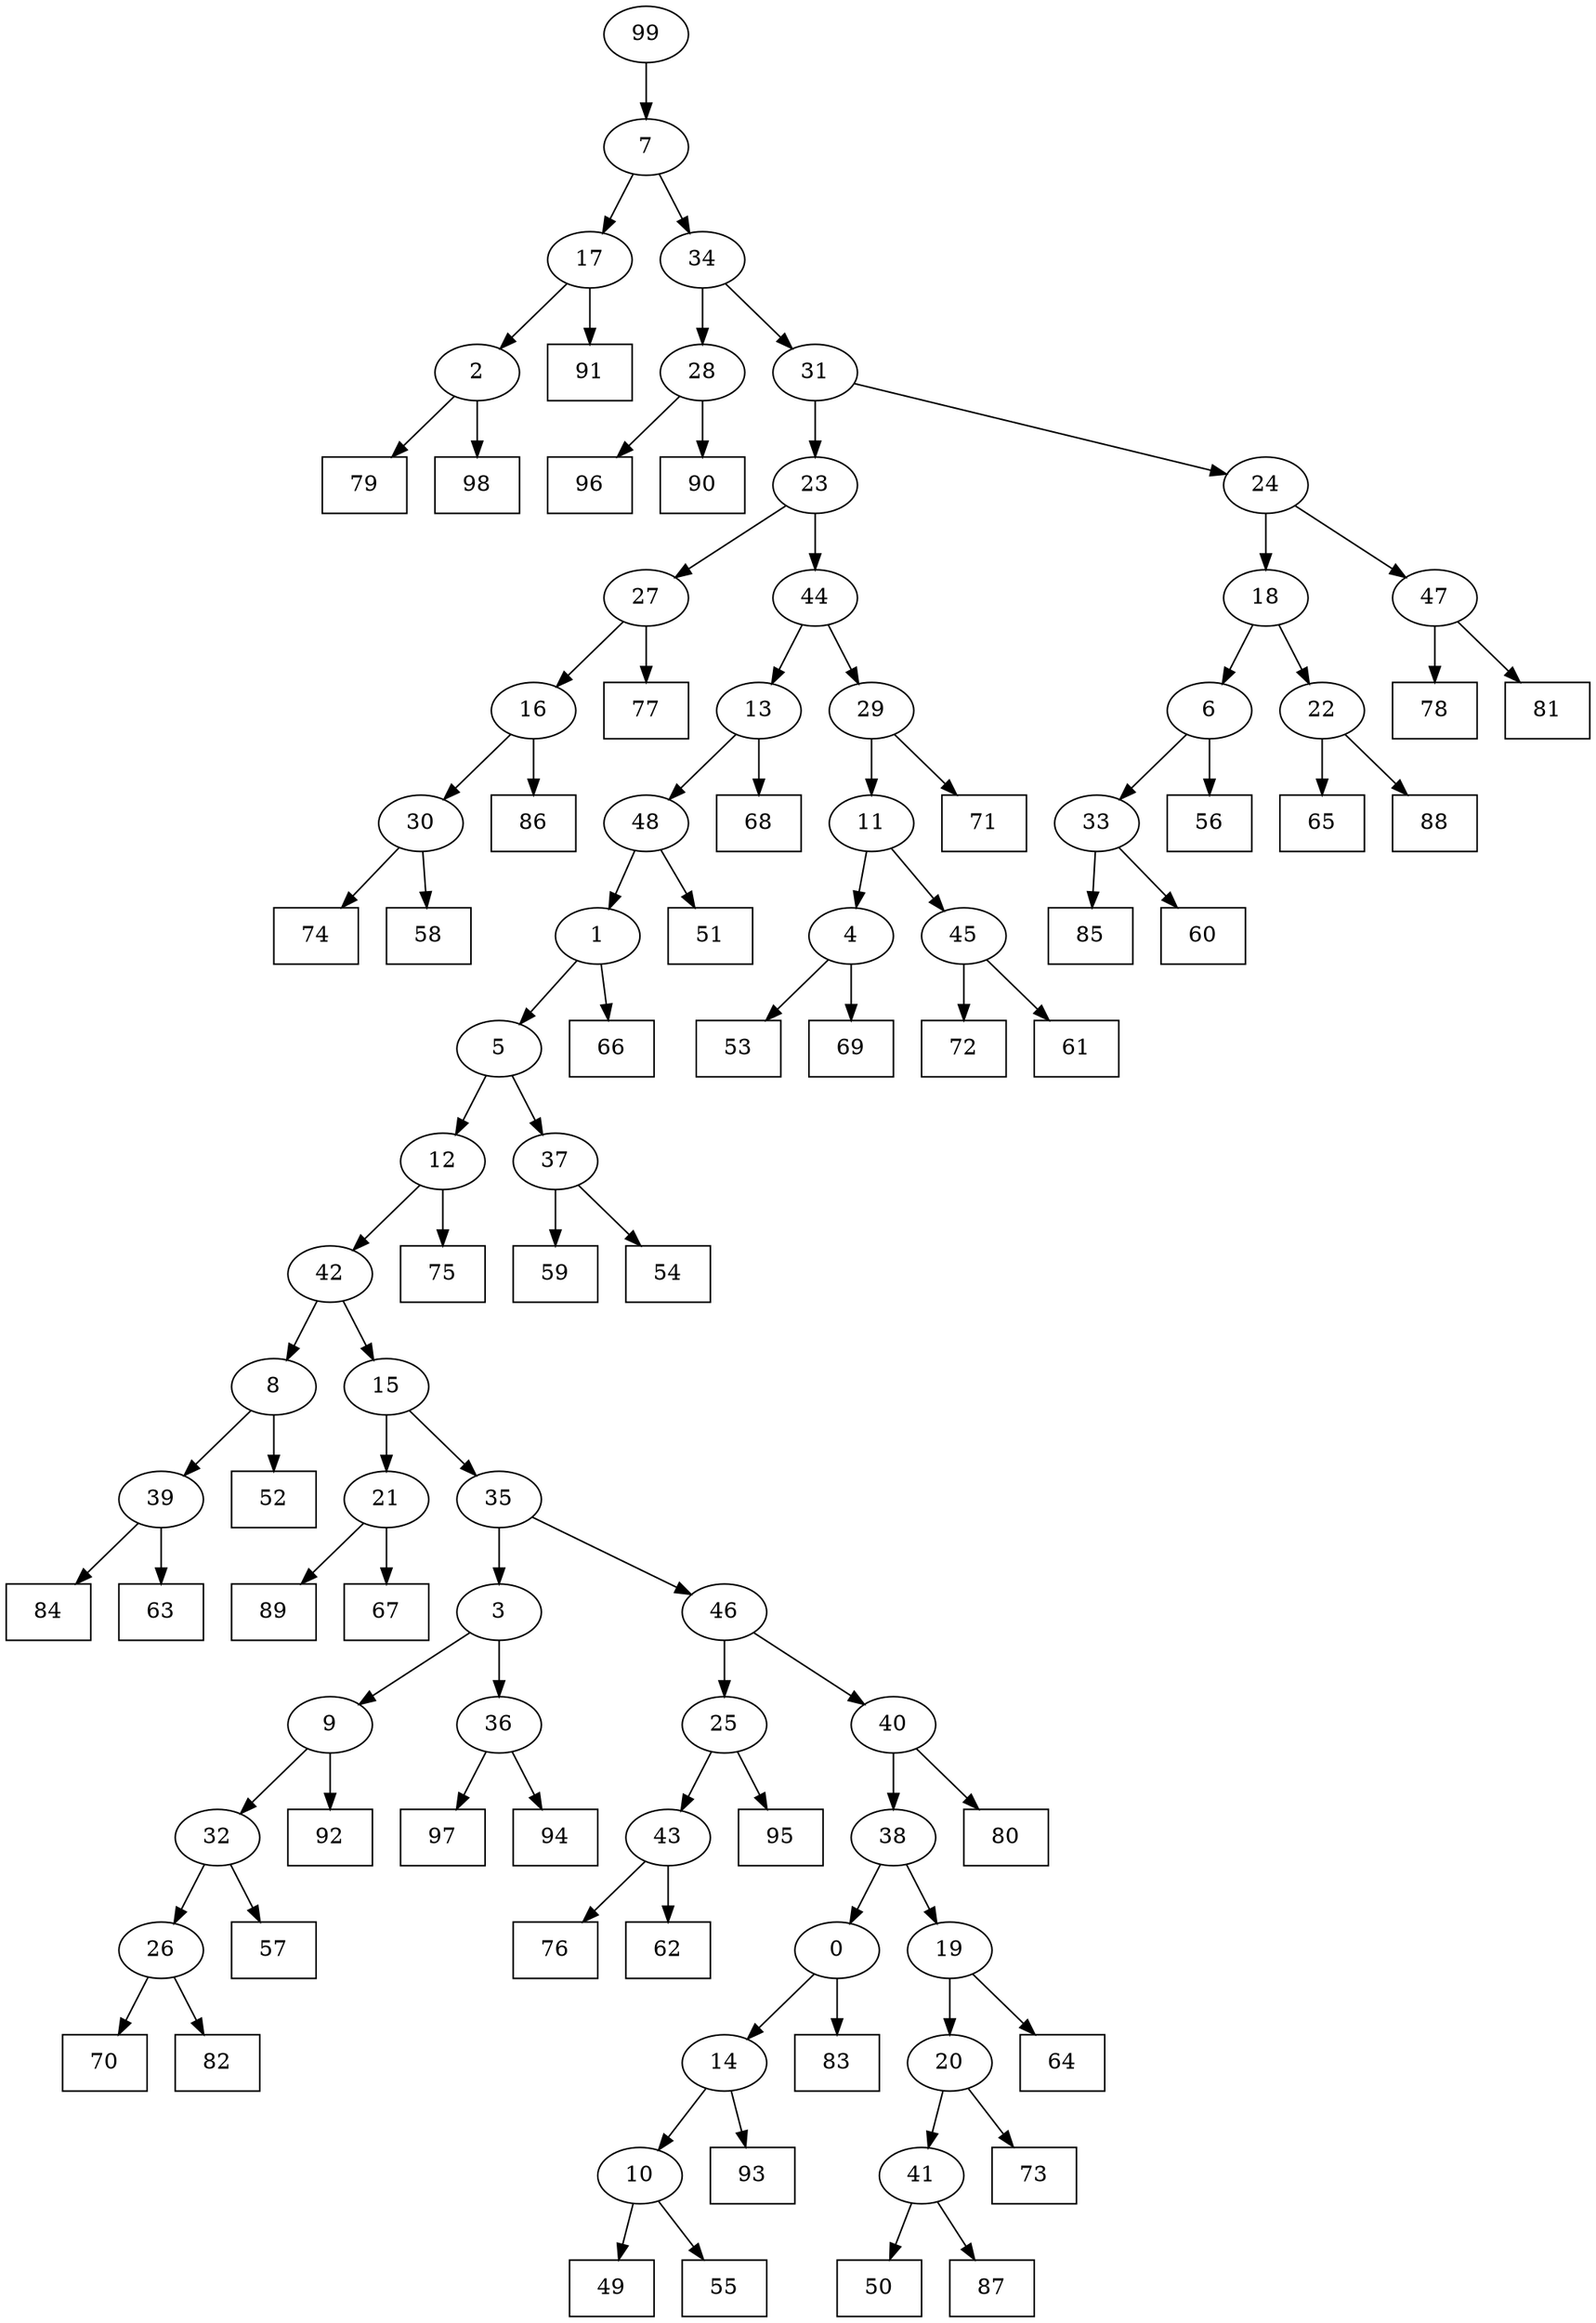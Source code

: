digraph G {
0[label="0"];
1[label="1"];
2[label="2"];
3[label="3"];
4[label="4"];
5[label="5"];
6[label="6"];
7[label="7"];
8[label="8"];
9[label="9"];
10[label="10"];
11[label="11"];
12[label="12"];
13[label="13"];
14[label="14"];
15[label="15"];
16[label="16"];
17[label="17"];
18[label="18"];
19[label="19"];
20[label="20"];
21[label="21"];
22[label="22"];
23[label="23"];
24[label="24"];
25[label="25"];
26[label="26"];
27[label="27"];
28[label="28"];
29[label="29"];
30[label="30"];
31[label="31"];
32[label="32"];
33[label="33"];
34[label="34"];
35[label="35"];
36[label="36"];
37[label="37"];
38[label="38"];
39[label="39"];
40[label="40"];
41[label="41"];
42[label="42"];
43[label="43"];
44[label="44"];
45[label="45"];
46[label="46"];
47[label="47"];
48[label="48"];
49[shape=box,label="51"];
50[shape=box,label="79"];
51[shape=box,label="64"];
52[shape=box,label="86"];
53[shape=box,label="66"];
54[shape=box,label="97"];
55[shape=box,label="94"];
56[shape=box,label="76"];
57[shape=box,label="68"];
58[shape=box,label="93"];
59[shape=box,label="57"];
60[shape=box,label="70"];
61[shape=box,label="49"];
62[shape=box,label="72"];
63[shape=box,label="55"];
64[shape=box,label="98"];
65[shape=box,label="71"];
66[shape=box,label="96"];
67[shape=box,label="59"];
68[shape=box,label="52"];
69[shape=box,label="74"];
70[shape=box,label="75"];
71[shape=box,label="85"];
72[shape=box,label="61"];
73[shape=box,label="56"];
74[shape=box,label="54"];
75[shape=box,label="92"];
76[shape=box,label="89"];
77[shape=box,label="77"];
78[shape=box,label="78"];
79[shape=box,label="81"];
80[shape=box,label="83"];
81[shape=box,label="65"];
82[shape=box,label="62"];
83[shape=box,label="50"];
84[shape=box,label="88"];
85[shape=box,label="53"];
86[shape=box,label="84"];
87[shape=box,label="58"];
88[shape=box,label="90"];
89[shape=box,label="63"];
90[shape=box,label="60"];
91[shape=box,label="95"];
92[shape=box,label="82"];
93[shape=box,label="87"];
94[shape=box,label="91"];
95[shape=box,label="80"];
96[shape=box,label="67"];
97[shape=box,label="73"];
98[shape=box,label="69"];
99[label="99"];
10->63 ;
33->71 ;
21->96 ;
25->91 ;
19->51 ;
47->79 ;
28->88 ;
37->74 ;
20->97 ;
36->54 ;
9->75 ;
18->6 ;
6->73 ;
29->65 ;
12->70 ;
99->7 ;
17->94 ;
32->59 ;
42->15 ;
19->20 ;
37->67 ;
3->9 ;
35->3 ;
6->33 ;
33->90 ;
15->35 ;
7->34 ;
43->82 ;
23->44 ;
46->25 ;
36->55 ;
44->29 ;
26->60 ;
1->53 ;
34->28 ;
22->81 ;
0->80 ;
2->64 ;
31->24 ;
14->58 ;
29->11 ;
11->4 ;
17->2 ;
2->50 ;
38->0 ;
24->47 ;
47->78 ;
4->85 ;
9->32 ;
16->30 ;
30->69 ;
48->49 ;
11->45 ;
45->62 ;
30->87 ;
25->43 ;
43->56 ;
8->68 ;
16->52 ;
32->26 ;
26->92 ;
45->72 ;
15->21 ;
21->76 ;
27->77 ;
3->36 ;
27->16 ;
4->98 ;
13->48 ;
48->1 ;
41->83 ;
44->13 ;
13->57 ;
10->61 ;
1->5 ;
5->12 ;
23->27 ;
18->22 ;
22->84 ;
34->31 ;
31->23 ;
12->42 ;
42->8 ;
5->37 ;
28->66 ;
46->40 ;
40->95 ;
7->17 ;
8->39 ;
39->89 ;
39->86 ;
0->14 ;
14->10 ;
24->18 ;
40->38 ;
38->19 ;
35->46 ;
20->41 ;
41->93 ;
}
